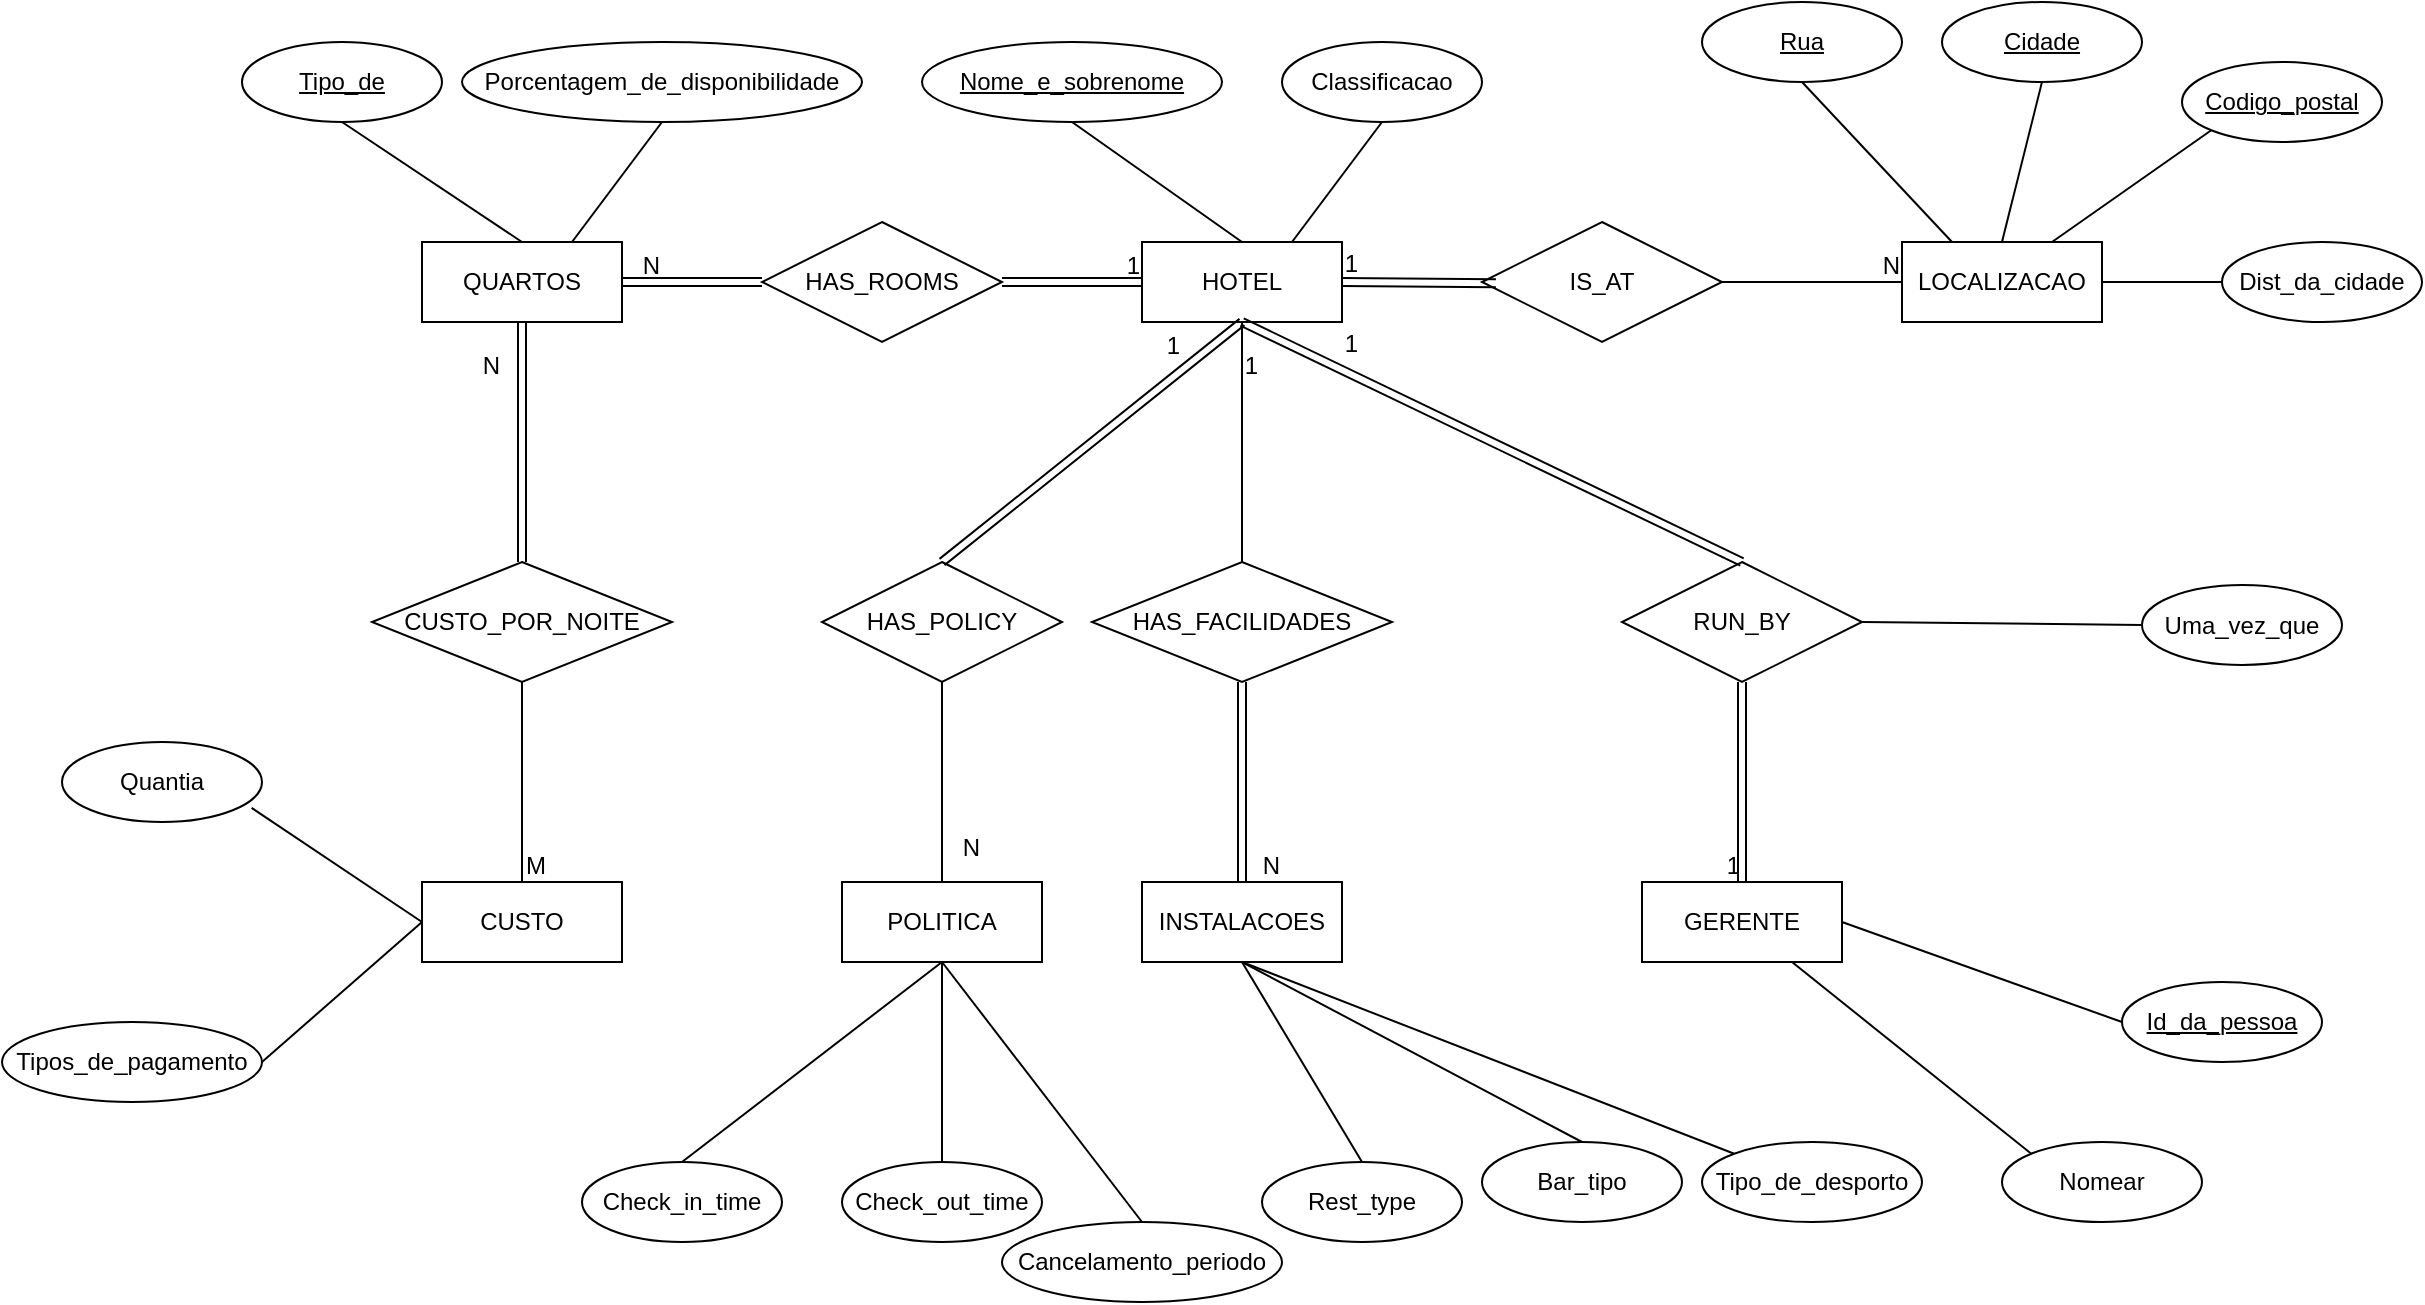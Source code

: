 <mxfile version="24.7.17">
  <diagram name="Página-1" id="XTw4HJLzmhRJIE8WZyx5">
    <mxGraphModel dx="1381" dy="853" grid="1" gridSize="10" guides="1" tooltips="1" connect="1" arrows="1" fold="1" page="1" pageScale="1" pageWidth="2339" pageHeight="3300" math="0" shadow="0">
      <root>
        <mxCell id="0" />
        <mxCell id="1" parent="0" />
        <mxCell id="XqiXbIV1NQWLEeTD5v8z-11" value="HOTEL" style="whiteSpace=wrap;html=1;align=center;" vertex="1" parent="1">
          <mxGeometry x="870" y="300" width="100" height="40" as="geometry" />
        </mxCell>
        <mxCell id="XqiXbIV1NQWLEeTD5v8z-12" value="LOCALIZACAO" style="whiteSpace=wrap;html=1;align=center;" vertex="1" parent="1">
          <mxGeometry x="1250" y="300" width="100" height="40" as="geometry" />
        </mxCell>
        <mxCell id="XqiXbIV1NQWLEeTD5v8z-13" value="QUARTOS" style="whiteSpace=wrap;html=1;align=center;" vertex="1" parent="1">
          <mxGeometry x="510" y="300" width="100" height="40" as="geometry" />
        </mxCell>
        <mxCell id="XqiXbIV1NQWLEeTD5v8z-14" value="CUSTO" style="whiteSpace=wrap;html=1;align=center;" vertex="1" parent="1">
          <mxGeometry x="510" y="620" width="100" height="40" as="geometry" />
        </mxCell>
        <mxCell id="XqiXbIV1NQWLEeTD5v8z-15" value="POLITICA" style="whiteSpace=wrap;html=1;align=center;" vertex="1" parent="1">
          <mxGeometry x="720" y="620" width="100" height="40" as="geometry" />
        </mxCell>
        <mxCell id="XqiXbIV1NQWLEeTD5v8z-16" value="INSTALACOES" style="whiteSpace=wrap;html=1;align=center;" vertex="1" parent="1">
          <mxGeometry x="870" y="620" width="100" height="40" as="geometry" />
        </mxCell>
        <mxCell id="XqiXbIV1NQWLEeTD5v8z-17" value="GERENTE" style="whiteSpace=wrap;html=1;align=center;" vertex="1" parent="1">
          <mxGeometry x="1120" y="620" width="100" height="40" as="geometry" />
        </mxCell>
        <mxCell id="XqiXbIV1NQWLEeTD5v8z-18" value="IS_AT" style="shape=rhombus;perimeter=rhombusPerimeter;whiteSpace=wrap;html=1;align=center;" vertex="1" parent="1">
          <mxGeometry x="1040" y="290" width="120" height="60" as="geometry" />
        </mxCell>
        <mxCell id="XqiXbIV1NQWLEeTD5v8z-19" value="HAS_ROOMS" style="shape=rhombus;perimeter=rhombusPerimeter;whiteSpace=wrap;html=1;align=center;" vertex="1" parent="1">
          <mxGeometry x="680" y="290" width="120" height="60" as="geometry" />
        </mxCell>
        <mxCell id="XqiXbIV1NQWLEeTD5v8z-20" value="CUSTO_POR_NOITE" style="shape=rhombus;perimeter=rhombusPerimeter;whiteSpace=wrap;html=1;align=center;" vertex="1" parent="1">
          <mxGeometry x="485" y="460" width="150" height="60" as="geometry" />
        </mxCell>
        <mxCell id="XqiXbIV1NQWLEeTD5v8z-21" value="HAS_POLICY" style="shape=rhombus;perimeter=rhombusPerimeter;whiteSpace=wrap;html=1;align=center;" vertex="1" parent="1">
          <mxGeometry x="710" y="460" width="120" height="60" as="geometry" />
        </mxCell>
        <mxCell id="XqiXbIV1NQWLEeTD5v8z-22" value="HAS_FACILIDADES" style="shape=rhombus;perimeter=rhombusPerimeter;whiteSpace=wrap;html=1;align=center;" vertex="1" parent="1">
          <mxGeometry x="845" y="460" width="150" height="60" as="geometry" />
        </mxCell>
        <mxCell id="XqiXbIV1NQWLEeTD5v8z-23" value="RUN_BY" style="shape=rhombus;perimeter=rhombusPerimeter;whiteSpace=wrap;html=1;align=center;" vertex="1" parent="1">
          <mxGeometry x="1110" y="460" width="120" height="60" as="geometry" />
        </mxCell>
        <mxCell id="XqiXbIV1NQWLEeTD5v8z-24" value="Tipo_de" style="ellipse;whiteSpace=wrap;html=1;align=center;fontStyle=4;" vertex="1" parent="1">
          <mxGeometry x="420" y="200" width="100" height="40" as="geometry" />
        </mxCell>
        <mxCell id="XqiXbIV1NQWLEeTD5v8z-25" value="Porcentagem_de_disponibilidade" style="ellipse;whiteSpace=wrap;html=1;align=center;" vertex="1" parent="1">
          <mxGeometry x="530" y="200" width="200" height="40" as="geometry" />
        </mxCell>
        <mxCell id="XqiXbIV1NQWLEeTD5v8z-27" value="Nome_e_sobrenome" style="ellipse;whiteSpace=wrap;html=1;align=center;fontStyle=4;" vertex="1" parent="1">
          <mxGeometry x="760" y="200" width="150" height="40" as="geometry" />
        </mxCell>
        <mxCell id="XqiXbIV1NQWLEeTD5v8z-28" value="Classificacao" style="ellipse;whiteSpace=wrap;html=1;align=center;" vertex="1" parent="1">
          <mxGeometry x="940" y="200" width="100" height="40" as="geometry" />
        </mxCell>
        <mxCell id="XqiXbIV1NQWLEeTD5v8z-29" value="Rua" style="ellipse;whiteSpace=wrap;html=1;align=center;fontStyle=4;" vertex="1" parent="1">
          <mxGeometry x="1150" y="180" width="100" height="40" as="geometry" />
        </mxCell>
        <mxCell id="XqiXbIV1NQWLEeTD5v8z-30" value="Cidade" style="ellipse;whiteSpace=wrap;html=1;align=center;fontStyle=4;" vertex="1" parent="1">
          <mxGeometry x="1270" y="180" width="100" height="40" as="geometry" />
        </mxCell>
        <mxCell id="XqiXbIV1NQWLEeTD5v8z-31" value="Codigo_postal" style="ellipse;whiteSpace=wrap;html=1;align=center;fontStyle=4;" vertex="1" parent="1">
          <mxGeometry x="1390" y="210" width="100" height="40" as="geometry" />
        </mxCell>
        <mxCell id="XqiXbIV1NQWLEeTD5v8z-33" value="Dist_da_cidade" style="ellipse;whiteSpace=wrap;html=1;align=center;" vertex="1" parent="1">
          <mxGeometry x="1410" y="300" width="100" height="40" as="geometry" />
        </mxCell>
        <mxCell id="XqiXbIV1NQWLEeTD5v8z-34" value="Uma_vez_que" style="ellipse;whiteSpace=wrap;html=1;align=center;" vertex="1" parent="1">
          <mxGeometry x="1370" y="471.5" width="100" height="40" as="geometry" />
        </mxCell>
        <mxCell id="XqiXbIV1NQWLEeTD5v8z-35" value="Id_da_pessoa" style="ellipse;whiteSpace=wrap;html=1;align=center;fontStyle=4;" vertex="1" parent="1">
          <mxGeometry x="1360" y="670" width="100" height="40" as="geometry" />
        </mxCell>
        <mxCell id="XqiXbIV1NQWLEeTD5v8z-36" value="Nomear" style="ellipse;whiteSpace=wrap;html=1;align=center;" vertex="1" parent="1">
          <mxGeometry x="1300" y="750" width="100" height="40" as="geometry" />
        </mxCell>
        <mxCell id="XqiXbIV1NQWLEeTD5v8z-37" value="Tipo_de_desporto" style="ellipse;whiteSpace=wrap;html=1;align=center;" vertex="1" parent="1">
          <mxGeometry x="1150" y="750" width="110" height="40" as="geometry" />
        </mxCell>
        <mxCell id="XqiXbIV1NQWLEeTD5v8z-38" value="Bar_tipo" style="ellipse;whiteSpace=wrap;html=1;align=center;" vertex="1" parent="1">
          <mxGeometry x="1040" y="750" width="100" height="40" as="geometry" />
        </mxCell>
        <mxCell id="XqiXbIV1NQWLEeTD5v8z-39" value="Rest_type" style="ellipse;whiteSpace=wrap;html=1;align=center;" vertex="1" parent="1">
          <mxGeometry x="930" y="760" width="100" height="40" as="geometry" />
        </mxCell>
        <mxCell id="XqiXbIV1NQWLEeTD5v8z-40" value="Cancelamento_periodo" style="ellipse;whiteSpace=wrap;html=1;align=center;" vertex="1" parent="1">
          <mxGeometry x="800" y="790" width="140" height="40" as="geometry" />
        </mxCell>
        <mxCell id="XqiXbIV1NQWLEeTD5v8z-41" value="Check_out_time" style="ellipse;whiteSpace=wrap;html=1;align=center;" vertex="1" parent="1">
          <mxGeometry x="720" y="760" width="100" height="40" as="geometry" />
        </mxCell>
        <mxCell id="XqiXbIV1NQWLEeTD5v8z-42" value="Check_in_time" style="ellipse;whiteSpace=wrap;html=1;align=center;" vertex="1" parent="1">
          <mxGeometry x="590" y="760" width="100" height="40" as="geometry" />
        </mxCell>
        <mxCell id="XqiXbIV1NQWLEeTD5v8z-43" value="Quantia" style="ellipse;whiteSpace=wrap;html=1;align=center;" vertex="1" parent="1">
          <mxGeometry x="330" y="550" width="100" height="40" as="geometry" />
        </mxCell>
        <mxCell id="XqiXbIV1NQWLEeTD5v8z-44" value="Tipos_de_pagamento" style="ellipse;whiteSpace=wrap;html=1;align=center;" vertex="1" parent="1">
          <mxGeometry x="300" y="690" width="130" height="40" as="geometry" />
        </mxCell>
        <mxCell id="XqiXbIV1NQWLEeTD5v8z-45" value="" style="shape=link;html=1;rounded=0;exitX=1;exitY=0.5;exitDx=0;exitDy=0;entryX=0;entryY=0.5;entryDx=0;entryDy=0;" edge="1" parent="1" source="XqiXbIV1NQWLEeTD5v8z-19" target="XqiXbIV1NQWLEeTD5v8z-11">
          <mxGeometry relative="1" as="geometry">
            <mxPoint x="910" y="530" as="sourcePoint" />
            <mxPoint x="1070" y="530" as="targetPoint" />
          </mxGeometry>
        </mxCell>
        <mxCell id="XqiXbIV1NQWLEeTD5v8z-46" value="1" style="resizable=0;html=1;whiteSpace=wrap;align=right;verticalAlign=bottom;" connectable="0" vertex="1" parent="XqiXbIV1NQWLEeTD5v8z-45">
          <mxGeometry x="1" relative="1" as="geometry" />
        </mxCell>
        <mxCell id="XqiXbIV1NQWLEeTD5v8z-47" value="" style="shape=link;html=1;rounded=0;entryX=1;entryY=0.5;entryDx=0;entryDy=0;exitX=0;exitY=0.5;exitDx=0;exitDy=0;" edge="1" parent="1" source="XqiXbIV1NQWLEeTD5v8z-19" target="XqiXbIV1NQWLEeTD5v8z-13">
          <mxGeometry relative="1" as="geometry">
            <mxPoint x="1010" y="530" as="sourcePoint" />
            <mxPoint x="1070" y="530" as="targetPoint" />
          </mxGeometry>
        </mxCell>
        <mxCell id="XqiXbIV1NQWLEeTD5v8z-48" value="N" style="resizable=0;html=1;whiteSpace=wrap;align=right;verticalAlign=bottom;" connectable="0" vertex="1" parent="XqiXbIV1NQWLEeTD5v8z-47">
          <mxGeometry x="1" relative="1" as="geometry">
            <mxPoint x="20" as="offset" />
          </mxGeometry>
        </mxCell>
        <mxCell id="XqiXbIV1NQWLEeTD5v8z-49" value="" style="shape=link;html=1;rounded=0;entryX=1;entryY=0.5;entryDx=0;entryDy=0;exitX=0.058;exitY=0.511;exitDx=0;exitDy=0;exitPerimeter=0;" edge="1" parent="1" source="XqiXbIV1NQWLEeTD5v8z-18" target="XqiXbIV1NQWLEeTD5v8z-11">
          <mxGeometry relative="1" as="geometry">
            <mxPoint x="910" y="530" as="sourcePoint" />
            <mxPoint x="1070" y="530" as="targetPoint" />
          </mxGeometry>
        </mxCell>
        <mxCell id="XqiXbIV1NQWLEeTD5v8z-50" value="1" style="resizable=0;html=1;whiteSpace=wrap;align=right;verticalAlign=bottom;" connectable="0" vertex="1" parent="XqiXbIV1NQWLEeTD5v8z-49">
          <mxGeometry x="1" relative="1" as="geometry">
            <mxPoint x="10" as="offset" />
          </mxGeometry>
        </mxCell>
        <mxCell id="XqiXbIV1NQWLEeTD5v8z-51" value="" style="endArrow=none;html=1;rounded=0;exitX=1;exitY=0.5;exitDx=0;exitDy=0;entryX=0;entryY=0.5;entryDx=0;entryDy=0;" edge="1" parent="1" source="XqiXbIV1NQWLEeTD5v8z-18" target="XqiXbIV1NQWLEeTD5v8z-12">
          <mxGeometry relative="1" as="geometry">
            <mxPoint x="910" y="530" as="sourcePoint" />
            <mxPoint x="1070" y="530" as="targetPoint" />
          </mxGeometry>
        </mxCell>
        <mxCell id="XqiXbIV1NQWLEeTD5v8z-52" value="N" style="resizable=0;html=1;whiteSpace=wrap;align=right;verticalAlign=bottom;" connectable="0" vertex="1" parent="XqiXbIV1NQWLEeTD5v8z-51">
          <mxGeometry x="1" relative="1" as="geometry" />
        </mxCell>
        <mxCell id="XqiXbIV1NQWLEeTD5v8z-53" value="" style="endArrow=none;html=1;rounded=0;exitX=0.5;exitY=1;exitDx=0;exitDy=0;entryX=0.5;entryY=0;entryDx=0;entryDy=0;" edge="1" parent="1" source="XqiXbIV1NQWLEeTD5v8z-24" target="XqiXbIV1NQWLEeTD5v8z-13">
          <mxGeometry relative="1" as="geometry">
            <mxPoint x="910" y="530" as="sourcePoint" />
            <mxPoint x="1070" y="530" as="targetPoint" />
          </mxGeometry>
        </mxCell>
        <mxCell id="XqiXbIV1NQWLEeTD5v8z-54" value="" style="endArrow=none;html=1;rounded=0;entryX=0.5;entryY=1;entryDx=0;entryDy=0;exitX=0.75;exitY=0;exitDx=0;exitDy=0;" edge="1" parent="1" source="XqiXbIV1NQWLEeTD5v8z-13" target="XqiXbIV1NQWLEeTD5v8z-25">
          <mxGeometry relative="1" as="geometry">
            <mxPoint x="910" y="530" as="sourcePoint" />
            <mxPoint x="1070" y="530" as="targetPoint" />
          </mxGeometry>
        </mxCell>
        <mxCell id="XqiXbIV1NQWLEeTD5v8z-55" value="" style="endArrow=none;html=1;rounded=0;entryX=0.5;entryY=1;entryDx=0;entryDy=0;exitX=0.5;exitY=0;exitDx=0;exitDy=0;" edge="1" parent="1" source="XqiXbIV1NQWLEeTD5v8z-11" target="XqiXbIV1NQWLEeTD5v8z-27">
          <mxGeometry relative="1" as="geometry">
            <mxPoint x="595" y="310" as="sourcePoint" />
            <mxPoint x="640" y="250" as="targetPoint" />
          </mxGeometry>
        </mxCell>
        <mxCell id="XqiXbIV1NQWLEeTD5v8z-56" value="" style="endArrow=none;html=1;rounded=0;entryX=0.5;entryY=1;entryDx=0;entryDy=0;exitX=0.75;exitY=0;exitDx=0;exitDy=0;" edge="1" parent="1" source="XqiXbIV1NQWLEeTD5v8z-11" target="XqiXbIV1NQWLEeTD5v8z-28">
          <mxGeometry relative="1" as="geometry">
            <mxPoint x="605" y="320" as="sourcePoint" />
            <mxPoint x="650" y="260" as="targetPoint" />
          </mxGeometry>
        </mxCell>
        <mxCell id="XqiXbIV1NQWLEeTD5v8z-57" value="" style="endArrow=none;html=1;rounded=0;entryX=0.5;entryY=1;entryDx=0;entryDy=0;exitX=0.25;exitY=0;exitDx=0;exitDy=0;" edge="1" parent="1" source="XqiXbIV1NQWLEeTD5v8z-12" target="XqiXbIV1NQWLEeTD5v8z-29">
          <mxGeometry relative="1" as="geometry">
            <mxPoint x="910" y="530" as="sourcePoint" />
            <mxPoint x="1070" y="530" as="targetPoint" />
          </mxGeometry>
        </mxCell>
        <mxCell id="XqiXbIV1NQWLEeTD5v8z-58" value="" style="endArrow=none;html=1;rounded=0;entryX=0.5;entryY=0;entryDx=0;entryDy=0;exitX=0.5;exitY=1;exitDx=0;exitDy=0;" edge="1" parent="1" source="XqiXbIV1NQWLEeTD5v8z-30" target="XqiXbIV1NQWLEeTD5v8z-12">
          <mxGeometry relative="1" as="geometry">
            <mxPoint x="1285" y="310" as="sourcePoint" />
            <mxPoint x="1210" y="230" as="targetPoint" />
          </mxGeometry>
        </mxCell>
        <mxCell id="XqiXbIV1NQWLEeTD5v8z-59" value="" style="endArrow=none;html=1;rounded=0;entryX=0.75;entryY=0;entryDx=0;entryDy=0;exitX=0;exitY=1;exitDx=0;exitDy=0;" edge="1" parent="1" source="XqiXbIV1NQWLEeTD5v8z-31" target="XqiXbIV1NQWLEeTD5v8z-12">
          <mxGeometry relative="1" as="geometry">
            <mxPoint x="1295" y="320" as="sourcePoint" />
            <mxPoint x="1220" y="240" as="targetPoint" />
          </mxGeometry>
        </mxCell>
        <mxCell id="XqiXbIV1NQWLEeTD5v8z-60" value="" style="endArrow=none;html=1;rounded=0;entryX=1;entryY=0.5;entryDx=0;entryDy=0;exitX=0;exitY=0.5;exitDx=0;exitDy=0;" edge="1" parent="1" source="XqiXbIV1NQWLEeTD5v8z-33" target="XqiXbIV1NQWLEeTD5v8z-12">
          <mxGeometry relative="1" as="geometry">
            <mxPoint x="1305" y="330" as="sourcePoint" />
            <mxPoint x="1230" y="250" as="targetPoint" />
          </mxGeometry>
        </mxCell>
        <mxCell id="XqiXbIV1NQWLEeTD5v8z-61" value="" style="endArrow=none;html=1;rounded=0;entryX=0.948;entryY=0.823;entryDx=0;entryDy=0;entryPerimeter=0;exitX=0;exitY=0.5;exitDx=0;exitDy=0;" edge="1" parent="1" source="XqiXbIV1NQWLEeTD5v8z-14" target="XqiXbIV1NQWLEeTD5v8z-43">
          <mxGeometry relative="1" as="geometry">
            <mxPoint x="910" y="530" as="sourcePoint" />
            <mxPoint x="1070" y="530" as="targetPoint" />
          </mxGeometry>
        </mxCell>
        <mxCell id="XqiXbIV1NQWLEeTD5v8z-62" value="" style="endArrow=none;html=1;rounded=0;entryX=0;entryY=0.5;entryDx=0;entryDy=0;exitX=1;exitY=0.5;exitDx=0;exitDy=0;" edge="1" parent="1" source="XqiXbIV1NQWLEeTD5v8z-44" target="XqiXbIV1NQWLEeTD5v8z-14">
          <mxGeometry relative="1" as="geometry">
            <mxPoint x="520" y="650" as="sourcePoint" />
            <mxPoint x="435" y="593" as="targetPoint" />
          </mxGeometry>
        </mxCell>
        <mxCell id="XqiXbIV1NQWLEeTD5v8z-63" value="" style="endArrow=none;html=1;rounded=0;entryX=0.5;entryY=1;entryDx=0;entryDy=0;exitX=0.5;exitY=0;exitDx=0;exitDy=0;" edge="1" parent="1" source="XqiXbIV1NQWLEeTD5v8z-42" target="XqiXbIV1NQWLEeTD5v8z-15">
          <mxGeometry relative="1" as="geometry">
            <mxPoint x="530" y="660" as="sourcePoint" />
            <mxPoint x="445" y="603" as="targetPoint" />
          </mxGeometry>
        </mxCell>
        <mxCell id="XqiXbIV1NQWLEeTD5v8z-64" value="" style="endArrow=none;html=1;rounded=0;entryX=0.5;entryY=1;entryDx=0;entryDy=0;exitX=0.5;exitY=0;exitDx=0;exitDy=0;" edge="1" parent="1" source="XqiXbIV1NQWLEeTD5v8z-41" target="XqiXbIV1NQWLEeTD5v8z-15">
          <mxGeometry relative="1" as="geometry">
            <mxPoint x="540" y="670" as="sourcePoint" />
            <mxPoint x="455" y="613" as="targetPoint" />
          </mxGeometry>
        </mxCell>
        <mxCell id="XqiXbIV1NQWLEeTD5v8z-65" value="" style="endArrow=none;html=1;rounded=0;entryX=0.5;entryY=1;entryDx=0;entryDy=0;exitX=0.5;exitY=0;exitDx=0;exitDy=0;" edge="1" parent="1" source="XqiXbIV1NQWLEeTD5v8z-40" target="XqiXbIV1NQWLEeTD5v8z-15">
          <mxGeometry relative="1" as="geometry">
            <mxPoint x="550" y="680" as="sourcePoint" />
            <mxPoint x="465" y="623" as="targetPoint" />
          </mxGeometry>
        </mxCell>
        <mxCell id="XqiXbIV1NQWLEeTD5v8z-66" value="" style="endArrow=none;html=1;rounded=0;exitX=0.5;exitY=1;exitDx=0;exitDy=0;entryX=0.5;entryY=0;entryDx=0;entryDy=0;" edge="1" parent="1" source="XqiXbIV1NQWLEeTD5v8z-16" target="XqiXbIV1NQWLEeTD5v8z-39">
          <mxGeometry relative="1" as="geometry">
            <mxPoint x="930" y="670" as="sourcePoint" />
            <mxPoint x="1070" y="530" as="targetPoint" />
          </mxGeometry>
        </mxCell>
        <mxCell id="XqiXbIV1NQWLEeTD5v8z-67" value="" style="endArrow=none;html=1;rounded=0;exitX=0.5;exitY=1;exitDx=0;exitDy=0;entryX=0.5;entryY=0;entryDx=0;entryDy=0;" edge="1" parent="1" source="XqiXbIV1NQWLEeTD5v8z-16" target="XqiXbIV1NQWLEeTD5v8z-38">
          <mxGeometry relative="1" as="geometry">
            <mxPoint x="940" y="670" as="sourcePoint" />
            <mxPoint x="990" y="770" as="targetPoint" />
          </mxGeometry>
        </mxCell>
        <mxCell id="XqiXbIV1NQWLEeTD5v8z-68" value="" style="endArrow=none;html=1;rounded=0;exitX=0.5;exitY=1;exitDx=0;exitDy=0;entryX=0;entryY=0;entryDx=0;entryDy=0;" edge="1" parent="1" source="XqiXbIV1NQWLEeTD5v8z-16" target="XqiXbIV1NQWLEeTD5v8z-37">
          <mxGeometry relative="1" as="geometry">
            <mxPoint x="950" y="680" as="sourcePoint" />
            <mxPoint x="1000" y="780" as="targetPoint" />
          </mxGeometry>
        </mxCell>
        <mxCell id="XqiXbIV1NQWLEeTD5v8z-69" value="" style="endArrow=none;html=1;rounded=0;entryX=0;entryY=0;entryDx=0;entryDy=0;exitX=0.75;exitY=1;exitDx=0;exitDy=0;" edge="1" parent="1" source="XqiXbIV1NQWLEeTD5v8z-17" target="XqiXbIV1NQWLEeTD5v8z-36">
          <mxGeometry relative="1" as="geometry">
            <mxPoint x="910" y="530" as="sourcePoint" />
            <mxPoint x="1070" y="530" as="targetPoint" />
          </mxGeometry>
        </mxCell>
        <mxCell id="XqiXbIV1NQWLEeTD5v8z-70" value="" style="endArrow=none;html=1;rounded=0;entryX=0;entryY=0.5;entryDx=0;entryDy=0;exitX=1;exitY=0.5;exitDx=0;exitDy=0;" edge="1" parent="1" source="XqiXbIV1NQWLEeTD5v8z-17" target="XqiXbIV1NQWLEeTD5v8z-35">
          <mxGeometry relative="1" as="geometry">
            <mxPoint x="1205" y="670" as="sourcePoint" />
            <mxPoint x="1325" y="766" as="targetPoint" />
          </mxGeometry>
        </mxCell>
        <mxCell id="XqiXbIV1NQWLEeTD5v8z-71" value="" style="endArrow=none;html=1;rounded=0;entryX=0;entryY=0.5;entryDx=0;entryDy=0;exitX=1;exitY=0.5;exitDx=0;exitDy=0;" edge="1" parent="1" source="XqiXbIV1NQWLEeTD5v8z-23" target="XqiXbIV1NQWLEeTD5v8z-34">
          <mxGeometry relative="1" as="geometry">
            <mxPoint x="910" y="530" as="sourcePoint" />
            <mxPoint x="1070" y="530" as="targetPoint" />
          </mxGeometry>
        </mxCell>
        <mxCell id="XqiXbIV1NQWLEeTD5v8z-72" value="" style="shape=link;html=1;rounded=0;entryX=0.5;entryY=1;entryDx=0;entryDy=0;exitX=0.5;exitY=0;exitDx=0;exitDy=0;" edge="1" parent="1" source="XqiXbIV1NQWLEeTD5v8z-20" target="XqiXbIV1NQWLEeTD5v8z-13">
          <mxGeometry relative="1" as="geometry">
            <mxPoint x="910" y="530" as="sourcePoint" />
            <mxPoint x="1070" y="530" as="targetPoint" />
          </mxGeometry>
        </mxCell>
        <mxCell id="XqiXbIV1NQWLEeTD5v8z-73" value="N" style="resizable=0;html=1;whiteSpace=wrap;align=right;verticalAlign=bottom;" connectable="0" vertex="1" parent="XqiXbIV1NQWLEeTD5v8z-72">
          <mxGeometry x="1" relative="1" as="geometry">
            <mxPoint x="-10" y="30" as="offset" />
          </mxGeometry>
        </mxCell>
        <mxCell id="XqiXbIV1NQWLEeTD5v8z-74" value="" style="endArrow=none;html=1;rounded=0;entryX=0.5;entryY=1;entryDx=0;entryDy=0;exitX=0.5;exitY=0;exitDx=0;exitDy=0;" edge="1" parent="1" source="XqiXbIV1NQWLEeTD5v8z-14" target="XqiXbIV1NQWLEeTD5v8z-20">
          <mxGeometry relative="1" as="geometry">
            <mxPoint x="910" y="530" as="sourcePoint" />
            <mxPoint x="1070" y="530" as="targetPoint" />
          </mxGeometry>
        </mxCell>
        <mxCell id="XqiXbIV1NQWLEeTD5v8z-75" value="M" style="resizable=0;html=1;whiteSpace=wrap;align=left;verticalAlign=bottom;" connectable="0" vertex="1" parent="XqiXbIV1NQWLEeTD5v8z-74">
          <mxGeometry x="-1" relative="1" as="geometry" />
        </mxCell>
        <mxCell id="XqiXbIV1NQWLEeTD5v8z-77" value="" style="shape=link;html=1;rounded=0;entryX=0.5;entryY=1;entryDx=0;entryDy=0;exitX=0.5;exitY=0;exitDx=0;exitDy=0;" edge="1" parent="1" source="XqiXbIV1NQWLEeTD5v8z-21" target="XqiXbIV1NQWLEeTD5v8z-11">
          <mxGeometry relative="1" as="geometry">
            <mxPoint x="910" y="530" as="sourcePoint" />
            <mxPoint x="1070" y="530" as="targetPoint" />
          </mxGeometry>
        </mxCell>
        <mxCell id="XqiXbIV1NQWLEeTD5v8z-78" value="1" style="resizable=0;html=1;whiteSpace=wrap;align=right;verticalAlign=bottom;" connectable="0" vertex="1" parent="XqiXbIV1NQWLEeTD5v8z-77">
          <mxGeometry x="1" relative="1" as="geometry">
            <mxPoint x="10" y="30" as="offset" />
          </mxGeometry>
        </mxCell>
        <mxCell id="XqiXbIV1NQWLEeTD5v8z-79" value="" style="endArrow=none;html=1;rounded=0;entryX=0.5;entryY=0;entryDx=0;entryDy=0;exitX=0.5;exitY=1;exitDx=0;exitDy=0;" edge="1" parent="1" source="XqiXbIV1NQWLEeTD5v8z-21" target="XqiXbIV1NQWLEeTD5v8z-15">
          <mxGeometry relative="1" as="geometry">
            <mxPoint x="910" y="530" as="sourcePoint" />
            <mxPoint x="1070" y="530" as="targetPoint" />
          </mxGeometry>
        </mxCell>
        <mxCell id="XqiXbIV1NQWLEeTD5v8z-80" value="N" style="resizable=0;html=1;whiteSpace=wrap;align=right;verticalAlign=bottom;" connectable="0" vertex="1" parent="XqiXbIV1NQWLEeTD5v8z-79">
          <mxGeometry x="1" relative="1" as="geometry">
            <mxPoint x="20" y="-9" as="offset" />
          </mxGeometry>
        </mxCell>
        <mxCell id="XqiXbIV1NQWLEeTD5v8z-81" value="" style="endArrow=none;html=1;rounded=0;entryX=0.5;entryY=1;entryDx=0;entryDy=0;exitX=0.5;exitY=0;exitDx=0;exitDy=0;" edge="1" parent="1" source="XqiXbIV1NQWLEeTD5v8z-22" target="XqiXbIV1NQWLEeTD5v8z-11">
          <mxGeometry relative="1" as="geometry">
            <mxPoint x="930" y="460" as="sourcePoint" />
            <mxPoint x="1070" y="530" as="targetPoint" />
          </mxGeometry>
        </mxCell>
        <mxCell id="XqiXbIV1NQWLEeTD5v8z-82" value="1" style="resizable=0;html=1;whiteSpace=wrap;align=right;verticalAlign=bottom;" connectable="0" vertex="1" parent="XqiXbIV1NQWLEeTD5v8z-81">
          <mxGeometry x="1" relative="1" as="geometry">
            <mxPoint x="-30" y="20" as="offset" />
          </mxGeometry>
        </mxCell>
        <mxCell id="XqiXbIV1NQWLEeTD5v8z-83" value="" style="shape=link;html=1;rounded=0;exitX=0.5;exitY=1;exitDx=0;exitDy=0;entryX=0.5;entryY=0;entryDx=0;entryDy=0;" edge="1" parent="1" source="XqiXbIV1NQWLEeTD5v8z-22" target="XqiXbIV1NQWLEeTD5v8z-16">
          <mxGeometry relative="1" as="geometry">
            <mxPoint x="910" y="530" as="sourcePoint" />
            <mxPoint x="1070" y="530" as="targetPoint" />
          </mxGeometry>
        </mxCell>
        <mxCell id="XqiXbIV1NQWLEeTD5v8z-84" value="N" style="resizable=0;html=1;whiteSpace=wrap;align=right;verticalAlign=bottom;" connectable="0" vertex="1" parent="XqiXbIV1NQWLEeTD5v8z-83">
          <mxGeometry x="1" relative="1" as="geometry">
            <mxPoint x="20" as="offset" />
          </mxGeometry>
        </mxCell>
        <mxCell id="XqiXbIV1NQWLEeTD5v8z-85" value="" style="shape=link;html=1;rounded=0;entryX=0.5;entryY=1;entryDx=0;entryDy=0;exitX=0.5;exitY=0;exitDx=0;exitDy=0;" edge="1" parent="1" source="XqiXbIV1NQWLEeTD5v8z-23" target="XqiXbIV1NQWLEeTD5v8z-11">
          <mxGeometry relative="1" as="geometry">
            <mxPoint x="910" y="530" as="sourcePoint" />
            <mxPoint x="1070" y="530" as="targetPoint" />
          </mxGeometry>
        </mxCell>
        <mxCell id="XqiXbIV1NQWLEeTD5v8z-86" value="1" style="resizable=0;html=1;whiteSpace=wrap;align=right;verticalAlign=bottom;" connectable="0" vertex="1" parent="XqiXbIV1NQWLEeTD5v8z-85">
          <mxGeometry x="1" relative="1" as="geometry">
            <mxPoint x="60" y="20" as="offset" />
          </mxGeometry>
        </mxCell>
        <mxCell id="XqiXbIV1NQWLEeTD5v8z-87" value="" style="shape=link;html=1;rounded=0;entryX=0.5;entryY=0;entryDx=0;entryDy=0;exitX=0.5;exitY=1;exitDx=0;exitDy=0;" edge="1" parent="1" source="XqiXbIV1NQWLEeTD5v8z-23" target="XqiXbIV1NQWLEeTD5v8z-17">
          <mxGeometry relative="1" as="geometry">
            <mxPoint x="910" y="530" as="sourcePoint" />
            <mxPoint x="1070" y="530" as="targetPoint" />
          </mxGeometry>
        </mxCell>
        <mxCell id="XqiXbIV1NQWLEeTD5v8z-88" value="1" style="resizable=0;html=1;whiteSpace=wrap;align=right;verticalAlign=bottom;" connectable="0" vertex="1" parent="XqiXbIV1NQWLEeTD5v8z-87">
          <mxGeometry x="1" relative="1" as="geometry" />
        </mxCell>
      </root>
    </mxGraphModel>
  </diagram>
</mxfile>
